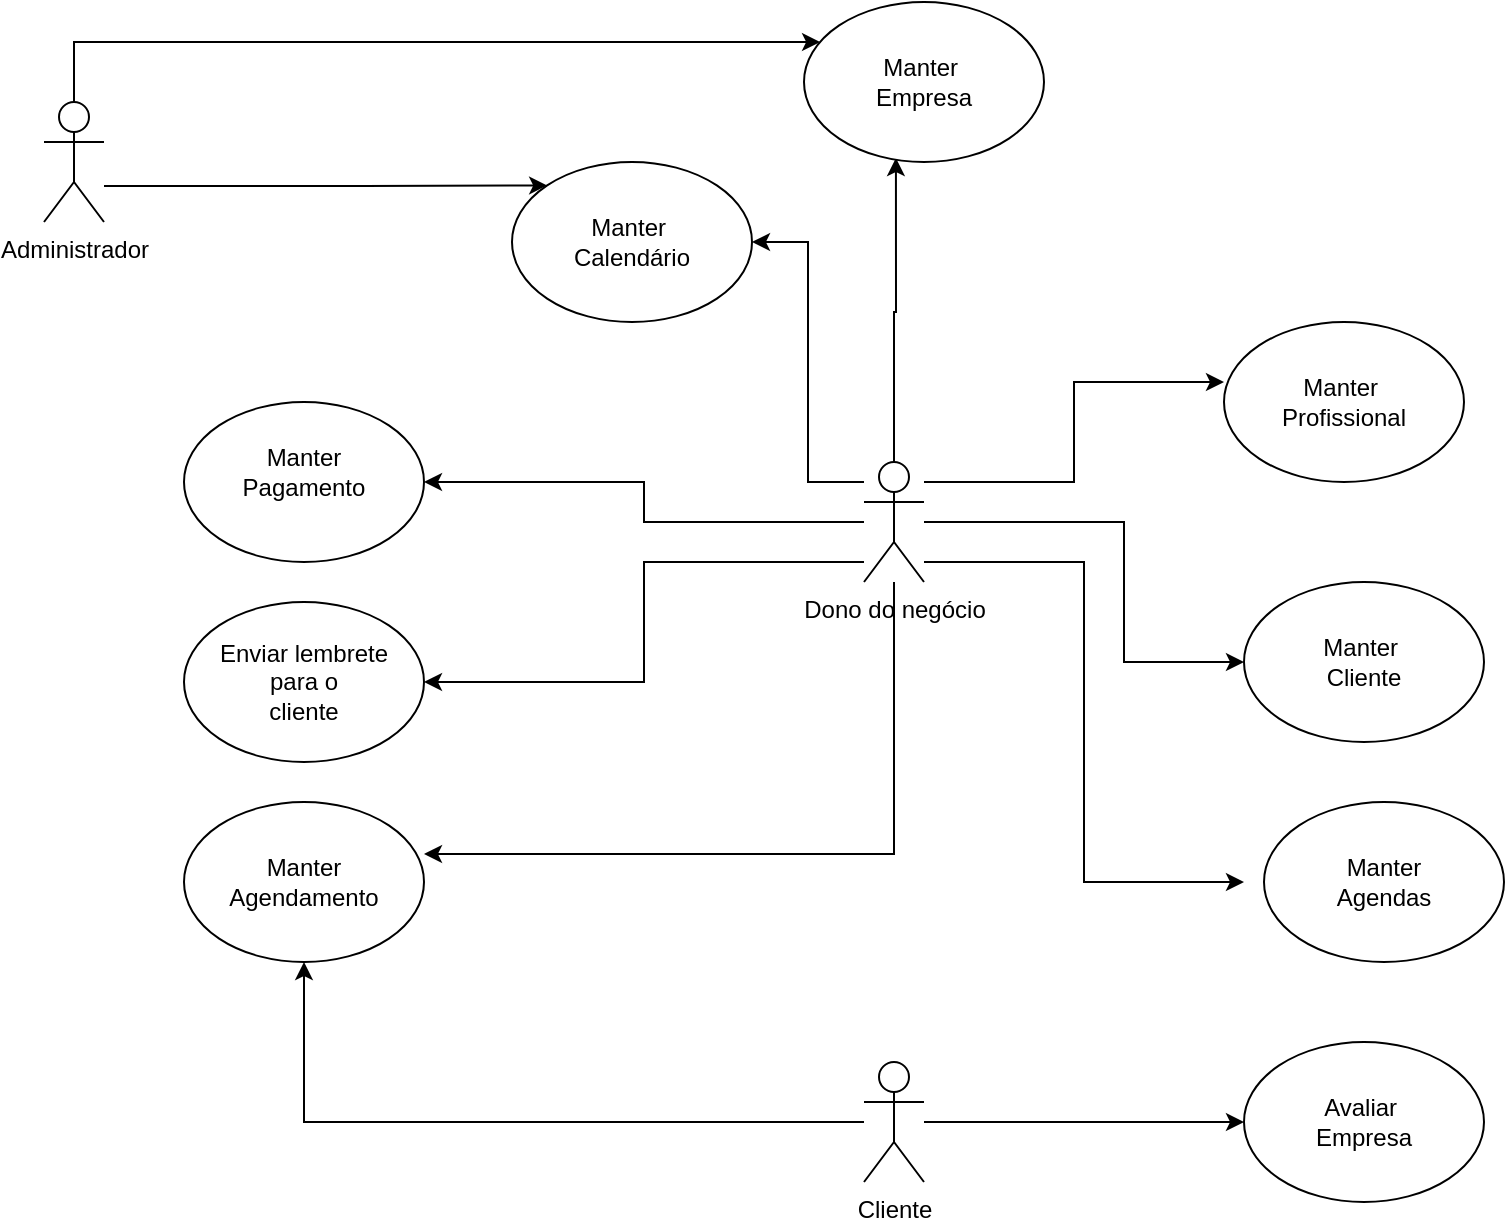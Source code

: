 <mxfile version="14.2.4" type="github">
  <diagram id="qmsxUM3T-SVVu6QGKAVH" name="Page-1">
    <mxGraphModel dx="868" dy="1594" grid="1" gridSize="10" guides="1" tooltips="1" connect="1" arrows="1" fold="1" page="1" pageScale="1" pageWidth="827" pageHeight="1169" math="0" shadow="0">
      <root>
        <mxCell id="0" />
        <mxCell id="1" parent="0" />
        <mxCell id="HPdYZd1XVFplNDurOwrc-106" style="edgeStyle=orthogonalEdgeStyle;rounded=0;orthogonalLoop=1;jettySize=auto;html=1;" edge="1" parent="1" source="HPdYZd1XVFplNDurOwrc-1" target="HPdYZd1XVFplNDurOwrc-11">
          <mxGeometry relative="1" as="geometry">
            <Array as="points">
              <mxPoint x="75" y="-1030" />
            </Array>
          </mxGeometry>
        </mxCell>
        <mxCell id="HPdYZd1XVFplNDurOwrc-124" style="edgeStyle=orthogonalEdgeStyle;rounded=0;orthogonalLoop=1;jettySize=auto;html=1;entryX=0;entryY=0;entryDx=0;entryDy=0;" edge="1" parent="1" source="HPdYZd1XVFplNDurOwrc-1" target="HPdYZd1XVFplNDurOwrc-68">
          <mxGeometry relative="1" as="geometry">
            <Array as="points">
              <mxPoint x="220" y="-958" />
              <mxPoint x="220" y="-958" />
            </Array>
          </mxGeometry>
        </mxCell>
        <object label="Administrador&lt;br&gt;" id="HPdYZd1XVFplNDurOwrc-1">
          <mxCell style="shape=umlActor;verticalLabelPosition=bottom;verticalAlign=top;html=1;outlineConnect=0;" vertex="1" parent="1">
            <mxGeometry x="60" y="-1000" width="30" height="60" as="geometry" />
          </mxCell>
        </object>
        <mxCell id="HPdYZd1XVFplNDurOwrc-109" style="edgeStyle=orthogonalEdgeStyle;rounded=0;orthogonalLoop=1;jettySize=auto;html=1;entryX=1;entryY=0.5;entryDx=0;entryDy=0;" edge="1" parent="1" source="HPdYZd1XVFplNDurOwrc-2" target="HPdYZd1XVFplNDurOwrc-68">
          <mxGeometry relative="1" as="geometry">
            <Array as="points">
              <mxPoint x="442" y="-810" />
              <mxPoint x="442" y="-930" />
            </Array>
          </mxGeometry>
        </mxCell>
        <mxCell id="HPdYZd1XVFplNDurOwrc-125" style="edgeStyle=orthogonalEdgeStyle;rounded=0;orthogonalLoop=1;jettySize=auto;html=1;entryX=0;entryY=0.375;entryDx=0;entryDy=0;entryPerimeter=0;" edge="1" parent="1" source="HPdYZd1XVFplNDurOwrc-2" target="HPdYZd1XVFplNDurOwrc-25">
          <mxGeometry relative="1" as="geometry">
            <Array as="points">
              <mxPoint x="575" y="-810" />
              <mxPoint x="575" y="-860" />
            </Array>
          </mxGeometry>
        </mxCell>
        <mxCell id="HPdYZd1XVFplNDurOwrc-126" style="edgeStyle=orthogonalEdgeStyle;rounded=0;orthogonalLoop=1;jettySize=auto;html=1;entryX=0;entryY=0.5;entryDx=0;entryDy=0;" edge="1" parent="1" source="HPdYZd1XVFplNDurOwrc-2" target="HPdYZd1XVFplNDurOwrc-10">
          <mxGeometry relative="1" as="geometry">
            <Array as="points">
              <mxPoint x="600" y="-790" />
              <mxPoint x="600" y="-720" />
            </Array>
          </mxGeometry>
        </mxCell>
        <mxCell id="HPdYZd1XVFplNDurOwrc-127" style="edgeStyle=orthogonalEdgeStyle;rounded=0;orthogonalLoop=1;jettySize=auto;html=1;entryX=1;entryY=0.5;entryDx=0;entryDy=0;" edge="1" parent="1" source="HPdYZd1XVFplNDurOwrc-2" target="HPdYZd1XVFplNDurOwrc-33">
          <mxGeometry relative="1" as="geometry">
            <Array as="points">
              <mxPoint x="360" y="-770" />
              <mxPoint x="360" y="-710" />
            </Array>
          </mxGeometry>
        </mxCell>
        <mxCell id="HPdYZd1XVFplNDurOwrc-129" style="edgeStyle=orthogonalEdgeStyle;rounded=0;orthogonalLoop=1;jettySize=auto;html=1;entryX=1;entryY=0.325;entryDx=0;entryDy=0;entryPerimeter=0;" edge="1" parent="1" source="HPdYZd1XVFplNDurOwrc-2" target="HPdYZd1XVFplNDurOwrc-26">
          <mxGeometry relative="1" as="geometry">
            <Array as="points">
              <mxPoint x="485" y="-624" />
            </Array>
          </mxGeometry>
        </mxCell>
        <mxCell id="HPdYZd1XVFplNDurOwrc-132" style="edgeStyle=orthogonalEdgeStyle;rounded=0;orthogonalLoop=1;jettySize=auto;html=1;entryX=0;entryY=0.5;entryDx=0;entryDy=0;" edge="1" parent="1" source="HPdYZd1XVFplNDurOwrc-2">
          <mxGeometry relative="1" as="geometry">
            <mxPoint x="660" y="-610" as="targetPoint" />
            <Array as="points">
              <mxPoint x="580" y="-770" />
              <mxPoint x="580" y="-610" />
            </Array>
          </mxGeometry>
        </mxCell>
        <mxCell id="HPdYZd1XVFplNDurOwrc-133" style="edgeStyle=orthogonalEdgeStyle;rounded=0;orthogonalLoop=1;jettySize=auto;html=1;entryX=0.383;entryY=0.975;entryDx=0;entryDy=0;entryPerimeter=0;" edge="1" parent="1" source="HPdYZd1XVFplNDurOwrc-2" target="HPdYZd1XVFplNDurOwrc-11">
          <mxGeometry relative="1" as="geometry" />
        </mxCell>
        <mxCell id="HPdYZd1XVFplNDurOwrc-135" style="edgeStyle=orthogonalEdgeStyle;rounded=0;orthogonalLoop=1;jettySize=auto;html=1;" edge="1" parent="1" source="HPdYZd1XVFplNDurOwrc-2" target="HPdYZd1XVFplNDurOwrc-5">
          <mxGeometry relative="1" as="geometry" />
        </mxCell>
        <mxCell id="HPdYZd1XVFplNDurOwrc-2" value="Dono do negócio" style="shape=umlActor;verticalLabelPosition=bottom;verticalAlign=top;html=1;outlineConnect=0;" vertex="1" parent="1">
          <mxGeometry x="470" y="-820" width="30" height="60" as="geometry" />
        </mxCell>
        <mxCell id="HPdYZd1XVFplNDurOwrc-130" style="edgeStyle=orthogonalEdgeStyle;rounded=0;orthogonalLoop=1;jettySize=auto;html=1;entryX=0.5;entryY=1;entryDx=0;entryDy=0;" edge="1" parent="1" source="HPdYZd1XVFplNDurOwrc-3" target="HPdYZd1XVFplNDurOwrc-26">
          <mxGeometry relative="1" as="geometry" />
        </mxCell>
        <mxCell id="HPdYZd1XVFplNDurOwrc-131" style="edgeStyle=orthogonalEdgeStyle;rounded=0;orthogonalLoop=1;jettySize=auto;html=1;" edge="1" parent="1" source="HPdYZd1XVFplNDurOwrc-3" target="HPdYZd1XVFplNDurOwrc-82">
          <mxGeometry relative="1" as="geometry" />
        </mxCell>
        <mxCell id="HPdYZd1XVFplNDurOwrc-3" value="Cliente" style="shape=umlActor;verticalLabelPosition=bottom;verticalAlign=top;html=1;outlineConnect=0;" vertex="1" parent="1">
          <mxGeometry x="470" y="-520" width="30" height="60" as="geometry" />
        </mxCell>
        <mxCell id="HPdYZd1XVFplNDurOwrc-5" value="&lt;br&gt;Manter&lt;br&gt;Pagamento" style="ellipse;whiteSpace=wrap;html=1;verticalAlign=top;" vertex="1" parent="1">
          <mxGeometry x="130" y="-850" width="120" height="80" as="geometry" />
        </mxCell>
        <mxCell id="HPdYZd1XVFplNDurOwrc-11" value="Manter&amp;nbsp;&lt;br&gt;Empresa" style="ellipse;whiteSpace=wrap;html=1;" vertex="1" parent="1">
          <mxGeometry x="440" y="-1050" width="120" height="80" as="geometry" />
        </mxCell>
        <mxCell id="HPdYZd1XVFplNDurOwrc-25" value="Manter&amp;nbsp;&lt;br&gt;Profissional" style="ellipse;whiteSpace=wrap;html=1;" vertex="1" parent="1">
          <mxGeometry x="650" y="-890" width="120" height="80" as="geometry" />
        </mxCell>
        <mxCell id="HPdYZd1XVFplNDurOwrc-26" value="Manter &lt;br&gt;Agendamento" style="ellipse;whiteSpace=wrap;html=1;" vertex="1" parent="1">
          <mxGeometry x="130" y="-650" width="120" height="80" as="geometry" />
        </mxCell>
        <mxCell id="HPdYZd1XVFplNDurOwrc-33" value="Enviar lembrete&lt;br&gt;para o&lt;br&gt;cliente" style="ellipse;whiteSpace=wrap;html=1;" vertex="1" parent="1">
          <mxGeometry x="130" y="-750" width="120" height="80" as="geometry" />
        </mxCell>
        <mxCell id="HPdYZd1XVFplNDurOwrc-68" value="Manter&amp;nbsp;&lt;br&gt;Calendário" style="ellipse;whiteSpace=wrap;html=1;" vertex="1" parent="1">
          <mxGeometry x="294" y="-970" width="120" height="80" as="geometry" />
        </mxCell>
        <mxCell id="HPdYZd1XVFplNDurOwrc-10" value="Manter&amp;nbsp;&lt;br&gt;Cliente" style="ellipse;whiteSpace=wrap;html=1;" vertex="1" parent="1">
          <mxGeometry x="660" y="-760" width="120" height="80" as="geometry" />
        </mxCell>
        <mxCell id="HPdYZd1XVFplNDurOwrc-82" value="Avaliar&amp;nbsp;&lt;br&gt;Empresa" style="ellipse;whiteSpace=wrap;html=1;" vertex="1" parent="1">
          <mxGeometry x="660" y="-530" width="120" height="80" as="geometry" />
        </mxCell>
        <mxCell id="HPdYZd1XVFplNDurOwrc-134" value="Manter&lt;br&gt;Agendas" style="ellipse;whiteSpace=wrap;html=1;" vertex="1" parent="1">
          <mxGeometry x="670" y="-650" width="120" height="80" as="geometry" />
        </mxCell>
      </root>
    </mxGraphModel>
  </diagram>
</mxfile>
